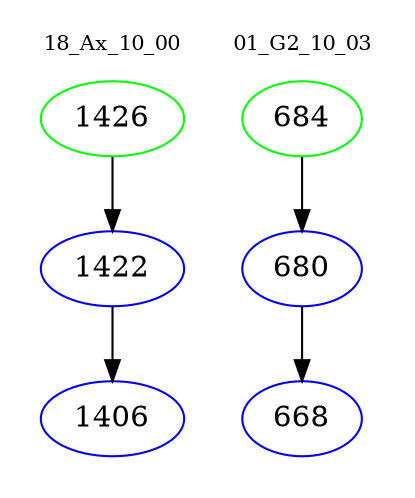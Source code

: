 digraph{
subgraph cluster_0 {
color = white
label = "18_Ax_10_00";
fontsize=10;
T0_1426 [label="1426", color="green"]
T0_1426 -> T0_1422 [color="black"]
T0_1422 [label="1422", color="blue"]
T0_1422 -> T0_1406 [color="black"]
T0_1406 [label="1406", color="blue"]
}
subgraph cluster_1 {
color = white
label = "01_G2_10_03";
fontsize=10;
T1_684 [label="684", color="green"]
T1_684 -> T1_680 [color="black"]
T1_680 [label="680", color="blue"]
T1_680 -> T1_668 [color="black"]
T1_668 [label="668", color="blue"]
}
}
